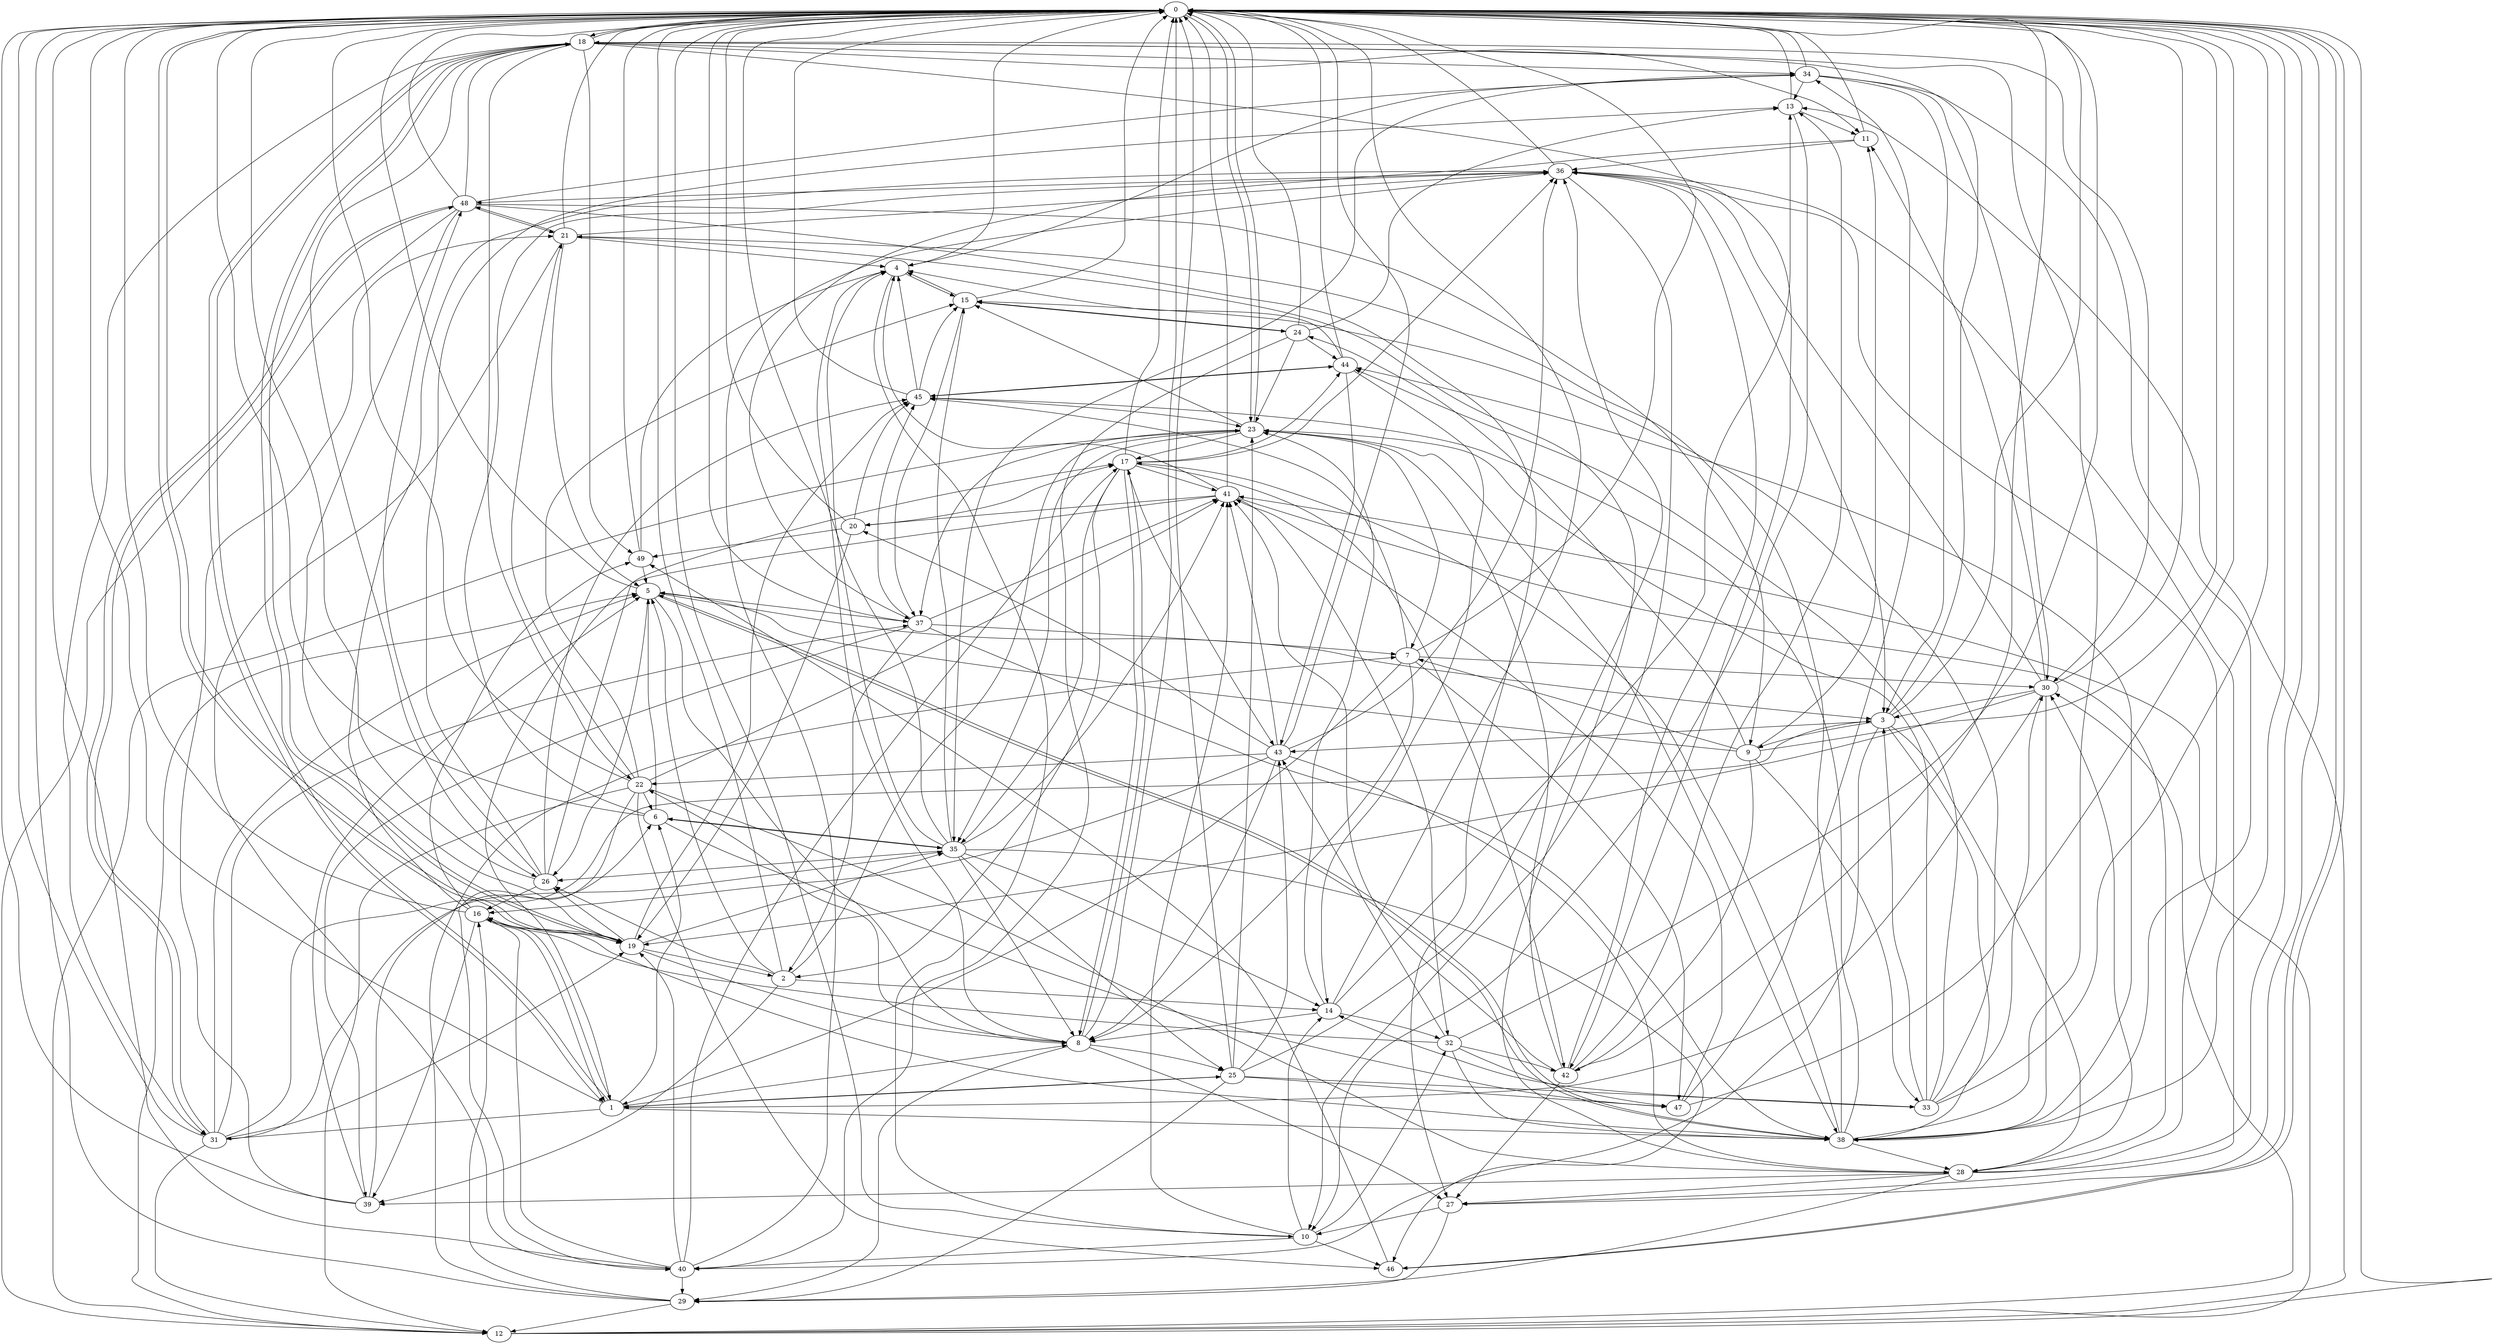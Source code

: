 strict digraph "" {
	0	 [component_delay=3];
	18	 [component_delay=3];
	0 -> 18	 [wire_delay=1];
	19	 [component_delay=3];
	0 -> 19	 [wire_delay=1];
	23	 [component_delay=3];
	0 -> 23	 [wire_delay=1];
	46	 [component_delay=3];
	0 -> 46	 [wire_delay=1];
	1	 [component_delay=3];
	1 -> 0	 [wire_delay=1];
	6	 [component_delay=3];
	1 -> 6	 [wire_delay=1];
	8	 [component_delay=3];
	1 -> 8	 [wire_delay=1];
	16	 [component_delay=3];
	1 -> 16	 [wire_delay=1];
	1 -> 18	 [wire_delay=1];
	25	 [component_delay=3];
	1 -> 25	 [wire_delay=1];
	31	 [component_delay=3];
	1 -> 31	 [wire_delay=1];
	38	 [component_delay=3];
	1 -> 38	 [wire_delay=1];
	2	 [component_delay=3];
	2 -> 0	 [wire_delay=1];
	5	 [component_delay=3];
	2 -> 5	 [wire_delay=1];
	14	 [component_delay=3];
	2 -> 14	 [wire_delay=1];
	2 -> 23	 [wire_delay=1];
	26	 [component_delay=3];
	2 -> 26	 [wire_delay=1];
	39	 [component_delay=3];
	2 -> 39	 [wire_delay=1];
	3	 [component_delay=3];
	3 -> 0	 [wire_delay=1];
	9	 [component_delay=3];
	3 -> 9	 [wire_delay=1];
	3 -> 18	 [wire_delay=1];
	28	 [component_delay=3];
	3 -> 28	 [wire_delay=1];
	3 -> 38	 [wire_delay=1];
	40	 [component_delay=3];
	3 -> 40	 [wire_delay=1];
	43	 [component_delay=3];
	3 -> 43	 [wire_delay=1];
	4	 [component_delay=3];
	4 -> 0	 [wire_delay=1];
	10	 [component_delay=3];
	4 -> 10	 [wire_delay=1];
	15	 [component_delay=3];
	4 -> 15	 [wire_delay=1];
	5 -> 0	 [wire_delay=1];
	5 -> 3	 [wire_delay=1];
	5 -> 8	 [wire_delay=1];
	5 -> 26	 [wire_delay=1];
	37	 [component_delay=3];
	5 -> 37	 [wire_delay=1];
	5 -> 38	 [wire_delay=1];
	6 -> 0	 [wire_delay=1];
	6 -> 5	 [wire_delay=1];
	35	 [component_delay=3];
	6 -> 35	 [wire_delay=1];
	36	 [component_delay=3];
	6 -> 36	 [wire_delay=1];
	47	 [component_delay=3];
	6 -> 47	 [wire_delay=1];
	7	 [component_delay=3];
	7 -> 0	 [wire_delay=1];
	7 -> 1	 [wire_delay=1];
	7 -> 8	 [wire_delay=1];
	30	 [component_delay=3];
	7 -> 30	 [wire_delay=1];
	45	 [component_delay=3];
	7 -> 45	 [wire_delay=1];
	7 -> 47	 [wire_delay=1];
	8 -> 0	 [wire_delay=1];
	8 -> 4	 [wire_delay=1];
	17	 [component_delay=3];
	8 -> 17	 [wire_delay=1];
	22	 [component_delay=3];
	8 -> 22	 [wire_delay=1];
	8 -> 25	 [wire_delay=1];
	27	 [component_delay=3];
	8 -> 27	 [wire_delay=1];
	29	 [component_delay=3];
	8 -> 29	 [wire_delay=1];
	9 -> 0	 [wire_delay=1];
	9 -> 5	 [wire_delay=1];
	9 -> 7	 [wire_delay=1];
	11	 [component_delay=3];
	9 -> 11	 [wire_delay=1];
	24	 [component_delay=3];
	9 -> 24	 [wire_delay=1];
	33	 [component_delay=3];
	9 -> 33	 [wire_delay=1];
	42	 [component_delay=3];
	9 -> 42	 [wire_delay=1];
	10 -> 0	 [wire_delay=1];
	10 -> 14	 [wire_delay=1];
	32	 [component_delay=3];
	10 -> 32	 [wire_delay=1];
	10 -> 40	 [wire_delay=1];
	41	 [component_delay=3];
	10 -> 41	 [wire_delay=1];
	10 -> 46	 [wire_delay=1];
	11 -> 0	 [wire_delay=1];
	11 -> 36	 [wire_delay=1];
	11 -> 37	 [wire_delay=1];
	12	 [component_delay=3];
	12 -> 0	 [wire_delay=1];
	12 -> 5	 [wire_delay=1];
	13	 [component_delay=3];
	12 -> 13	 [wire_delay=1];
	12 -> 23	 [wire_delay=1];
	12 -> 30	 [wire_delay=1];
	12 -> 41	 [wire_delay=1];
	13 -> 0	 [wire_delay=1];
	13 -> 10	 [wire_delay=1];
	13 -> 11	 [wire_delay=1];
	14 -> 0	 [wire_delay=1];
	14 -> 8	 [wire_delay=1];
	14 -> 13	 [wire_delay=1];
	14 -> 23	 [wire_delay=1];
	14 -> 32	 [wire_delay=1];
	15 -> 0	 [wire_delay=1];
	15 -> 4	 [wire_delay=1];
	15 -> 24	 [wire_delay=1];
	15 -> 37	 [wire_delay=1];
	16 -> 0	 [wire_delay=1];
	16 -> 1	 [wire_delay=1];
	16 -> 19	 [wire_delay=1];
	16 -> 36	 [wire_delay=1];
	16 -> 39	 [wire_delay=1];
	49	 [component_delay=3];
	16 -> 49	 [wire_delay=1];
	17 -> 0	 [wire_delay=1];
	17 -> 2	 [wire_delay=1];
	17 -> 8	 [wire_delay=1];
	17 -> 35	 [wire_delay=1];
	17 -> 36	 [wire_delay=1];
	17 -> 41	 [wire_delay=1];
	17 -> 42	 [wire_delay=1];
	17 -> 43	 [wire_delay=1];
	44	 [component_delay=3];
	17 -> 44	 [wire_delay=1];
	18 -> 0	 [wire_delay=1];
	18 -> 1	 [wire_delay=1];
	18 -> 11	 [wire_delay=1];
	18 -> 19	 [wire_delay=1];
	18 -> 22	 [wire_delay=1];
	18 -> 26	 [wire_delay=1];
	18 -> 30	 [wire_delay=1];
	18 -> 31	 [wire_delay=1];
	34	 [component_delay=3];
	18 -> 34	 [wire_delay=1];
	18 -> 42	 [wire_delay=1];
	18 -> 49	 [wire_delay=1];
	19 -> 0	 [wire_delay=1];
	19 -> 2	 [wire_delay=1];
	19 -> 8	 [wire_delay=1];
	19 -> 18	 [wire_delay=1];
	19 -> 26	 [wire_delay=1];
	19 -> 35	 [wire_delay=1];
	19 -> 45	 [wire_delay=1];
	20	 [component_delay=3];
	20 -> 0	 [wire_delay=1];
	20 -> 17	 [wire_delay=1];
	20 -> 19	 [wire_delay=1];
	20 -> 45	 [wire_delay=1];
	20 -> 49	 [wire_delay=1];
	21	 [component_delay=3];
	21 -> 0	 [wire_delay=1];
	21 -> 4	 [wire_delay=1];
	21 -> 5	 [wire_delay=1];
	21 -> 28	 [wire_delay=1];
	21 -> 36	 [wire_delay=1];
	21 -> 40	 [wire_delay=1];
	48	 [component_delay=3];
	21 -> 48	 [wire_delay=1];
	22 -> 0	 [wire_delay=1];
	22 -> 6	 [wire_delay=1];
	22 -> 12	 [wire_delay=1];
	22 -> 15	 [wire_delay=1];
	22 -> 21	 [wire_delay=1];
	22 -> 28	 [wire_delay=1];
	22 -> 40	 [wire_delay=1];
	22 -> 41	 [wire_delay=1];
	22 -> 46	 [wire_delay=1];
	23 -> 0	 [wire_delay=1];
	23 -> 7	 [wire_delay=1];
	23 -> 15	 [wire_delay=1];
	23 -> 17	 [wire_delay=1];
	23 -> 35	 [wire_delay=1];
	23 -> 37	 [wire_delay=1];
	23 -> 38	 [wire_delay=1];
	24 -> 0	 [wire_delay=1];
	24 -> 13	 [wire_delay=1];
	24 -> 15	 [wire_delay=1];
	24 -> 23	 [wire_delay=1];
	24 -> 40	 [wire_delay=1];
	24 -> 44	 [wire_delay=1];
	25 -> 0	 [wire_delay=1];
	25 -> 1	 [wire_delay=1];
	25 -> 23	 [wire_delay=1];
	25 -> 29	 [wire_delay=1];
	25 -> 33	 [wire_delay=1];
	25 -> 36	 [wire_delay=1];
	25 -> 43	 [wire_delay=1];
	25 -> 47	 [wire_delay=1];
	26 -> 0	 [wire_delay=1];
	26 -> 13	 [wire_delay=1];
	26 -> 16	 [wire_delay=1];
	26 -> 17	 [wire_delay=1];
	26 -> 45	 [wire_delay=1];
	26 -> 48	 [wire_delay=1];
	27 -> 0	 [wire_delay=1];
	27 -> 10	 [wire_delay=1];
	27 -> 29	 [wire_delay=1];
	28 -> 0	 [wire_delay=1];
	28 -> 27	 [wire_delay=1];
	28 -> 29	 [wire_delay=1];
	28 -> 30	 [wire_delay=1];
	28 -> 36	 [wire_delay=1];
	28 -> 39	 [wire_delay=1];
	29 -> 0	 [wire_delay=1];
	29 -> 7	 [wire_delay=1];
	29 -> 12	 [wire_delay=1];
	29 -> 16	 [wire_delay=1];
	30 -> 0	 [wire_delay=1];
	30 -> 1	 [wire_delay=1];
	30 -> 3	 [wire_delay=1];
	30 -> 11	 [wire_delay=1];
	30 -> 19	 [wire_delay=1];
	30 -> 36	 [wire_delay=1];
	30 -> 38	 [wire_delay=1];
	31 -> 0	 [wire_delay=1];
	31 -> 3	 [wire_delay=1];
	31 -> 5	 [wire_delay=1];
	31 -> 12	 [wire_delay=1];
	31 -> 19	 [wire_delay=1];
	31 -> 35	 [wire_delay=1];
	31 -> 37	 [wire_delay=1];
	31 -> 48	 [wire_delay=1];
	32 -> 0	 [wire_delay=1];
	32 -> 16	 [wire_delay=1];
	32 -> 38	 [wire_delay=1];
	32 -> 42	 [wire_delay=1];
	32 -> 43	 [wire_delay=1];
	32 -> 47	 [wire_delay=1];
	33 -> 0	 [wire_delay=1];
	33 -> 3	 [wire_delay=1];
	33 -> 14	 [wire_delay=1];
	33 -> 15	 [wire_delay=1];
	33 -> 23	 [wire_delay=1];
	33 -> 30	 [wire_delay=1];
	33 -> 44	 [wire_delay=1];
	34 -> 0	 [wire_delay=1];
	34 -> 3	 [wire_delay=1];
	34 -> 4	 [wire_delay=1];
	34 -> 13	 [wire_delay=1];
	34 -> 30	 [wire_delay=1];
	34 -> 35	 [wire_delay=1];
	34 -> 38	 [wire_delay=1];
	35 -> 0	 [wire_delay=1];
	35 -> 4	 [wire_delay=1];
	35 -> 6	 [wire_delay=1];
	35 -> 8	 [wire_delay=1];
	35 -> 14	 [wire_delay=1];
	35 -> 15	 [wire_delay=1];
	35 -> 25	 [wire_delay=1];
	35 -> 26	 [wire_delay=1];
	35 -> 41	 [wire_delay=1];
	35 -> 46	 [wire_delay=1];
	36 -> 0	 [wire_delay=1];
	36 -> 3	 [wire_delay=1];
	36 -> 10	 [wire_delay=1];
	36 -> 27	 [wire_delay=1];
	36 -> 48	 [wire_delay=1];
	37 -> 0	 [wire_delay=1];
	37 -> 2	 [wire_delay=1];
	37 -> 7	 [wire_delay=1];
	37 -> 38	 [wire_delay=1];
	37 -> 39	 [wire_delay=1];
	37 -> 41	 [wire_delay=1];
	37 -> 45	 [wire_delay=1];
	38 -> 0	 [wire_delay=1];
	38 -> 5	 [wire_delay=1];
	38 -> 16	 [wire_delay=1];
	38 -> 17	 [wire_delay=1];
	38 -> 18	 [wire_delay=1];
	38 -> 21	 [wire_delay=1];
	38 -> 28	 [wire_delay=1];
	38 -> 44	 [wire_delay=1];
	38 -> 45	 [wire_delay=1];
	39 -> 0	 [wire_delay=1];
	39 -> 5	 [wire_delay=1];
	39 -> 6	 [wire_delay=1];
	39 -> 21	 [wire_delay=1];
	40 -> 0	 [wire_delay=1];
	40 -> 16	 [wire_delay=1];
	40 -> 17	 [wire_delay=1];
	40 -> 19	 [wire_delay=1];
	40 -> 29	 [wire_delay=1];
	40 -> 36	 [wire_delay=1];
	41 -> 0	 [wire_delay=1];
	41 -> 1	 [wire_delay=1];
	41 -> 4	 [wire_delay=1];
	41 -> 20	 [wire_delay=1];
	41 -> 28	 [wire_delay=1];
	41 -> 32	 [wire_delay=1];
	42 -> 0	 [wire_delay=1];
	42 -> 13	 [wire_delay=1];
	42 -> 23	 [wire_delay=1];
	42 -> 27	 [wire_delay=1];
	42 -> 36	 [wire_delay=1];
	42 -> 41	 [wire_delay=1];
	43 -> 0	 [wire_delay=1];
	43 -> 8	 [wire_delay=1];
	43 -> 16	 [wire_delay=1];
	43 -> 20	 [wire_delay=1];
	43 -> 22	 [wire_delay=1];
	43 -> 28	 [wire_delay=1];
	43 -> 36	 [wire_delay=1];
	43 -> 41	 [wire_delay=1];
	44 -> 0	 [wire_delay=1];
	44 -> 4	 [wire_delay=1];
	44 -> 14	 [wire_delay=1];
	44 -> 43	 [wire_delay=1];
	44 -> 45	 [wire_delay=1];
	45 -> 0	 [wire_delay=1];
	45 -> 4	 [wire_delay=1];
	45 -> 15	 [wire_delay=1];
	45 -> 23	 [wire_delay=1];
	45 -> 44	 [wire_delay=1];
	46 -> 0	 [wire_delay=1];
	46 -> 49	 [wire_delay=1];
	47 -> 0	 [wire_delay=1];
	47 -> 34	 [wire_delay=1];
	47 -> 41	 [wire_delay=1];
	48 -> 0	 [wire_delay=1];
	48 -> 9	 [wire_delay=1];
	48 -> 12	 [wire_delay=1];
	48 -> 18	 [wire_delay=1];
	48 -> 19	 [wire_delay=1];
	48 -> 21	 [wire_delay=1];
	48 -> 27	 [wire_delay=1];
	48 -> 31	 [wire_delay=1];
	48 -> 34	 [wire_delay=1];
	49 -> 0	 [wire_delay=1];
	49 -> 4	 [wire_delay=1];
	49 -> 5	 [wire_delay=1];
}
